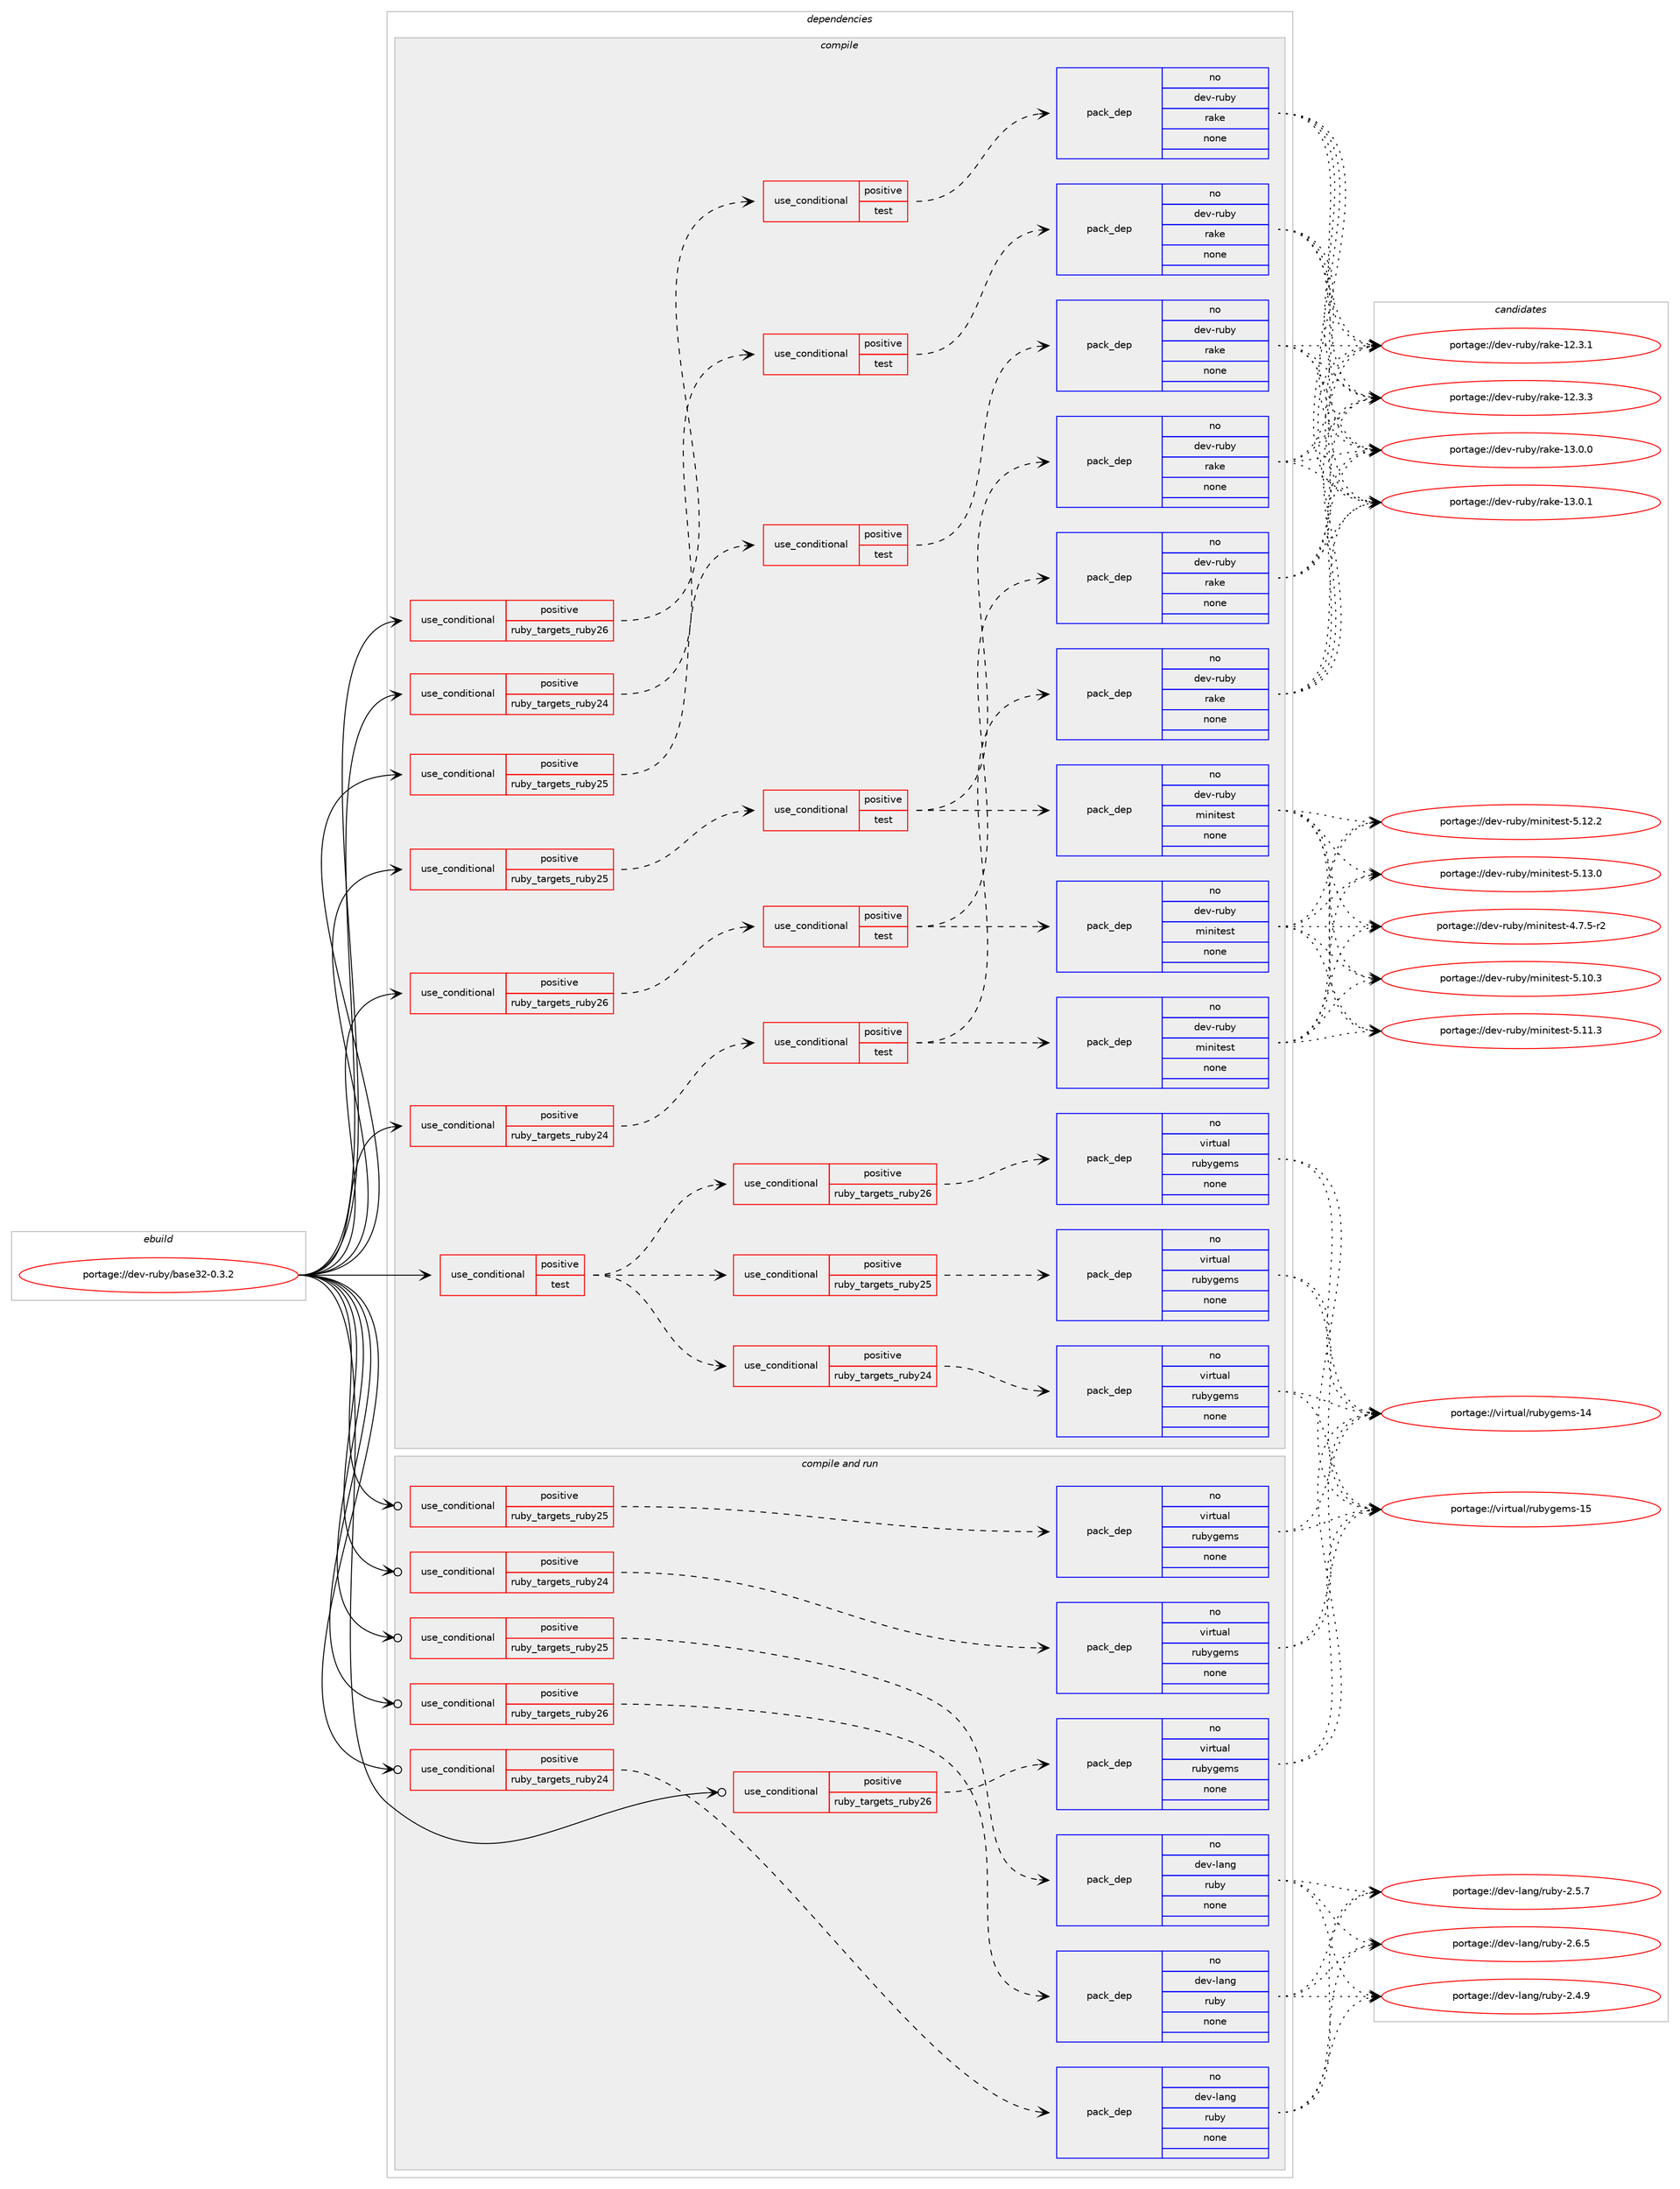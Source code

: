 digraph prolog {

# *************
# Graph options
# *************

newrank=true;
concentrate=true;
compound=true;
graph [rankdir=LR,fontname=Helvetica,fontsize=10,ranksep=1.5];#, ranksep=2.5, nodesep=0.2];
edge  [arrowhead=vee];
node  [fontname=Helvetica,fontsize=10];

# **********
# The ebuild
# **********

subgraph cluster_leftcol {
color=gray;
rank=same;
label=<<i>ebuild</i>>;
id [label="portage://dev-ruby/base32-0.3.2", color=red, width=4, href="../dev-ruby/base32-0.3.2.svg"];
}

# ****************
# The dependencies
# ****************

subgraph cluster_midcol {
color=gray;
label=<<i>dependencies</i>>;
subgraph cluster_compile {
fillcolor="#eeeeee";
style=filled;
label=<<i>compile</i>>;
subgraph cond48096 {
dependency213306 [label=<<TABLE BORDER="0" CELLBORDER="1" CELLSPACING="0" CELLPADDING="4"><TR><TD ROWSPAN="3" CELLPADDING="10">use_conditional</TD></TR><TR><TD>positive</TD></TR><TR><TD>ruby_targets_ruby24</TD></TR></TABLE>>, shape=none, color=red];
subgraph cond48097 {
dependency213307 [label=<<TABLE BORDER="0" CELLBORDER="1" CELLSPACING="0" CELLPADDING="4"><TR><TD ROWSPAN="3" CELLPADDING="10">use_conditional</TD></TR><TR><TD>positive</TD></TR><TR><TD>test</TD></TR></TABLE>>, shape=none, color=red];
subgraph pack161738 {
dependency213308 [label=<<TABLE BORDER="0" CELLBORDER="1" CELLSPACING="0" CELLPADDING="4" WIDTH="220"><TR><TD ROWSPAN="6" CELLPADDING="30">pack_dep</TD></TR><TR><TD WIDTH="110">no</TD></TR><TR><TD>dev-ruby</TD></TR><TR><TD>minitest</TD></TR><TR><TD>none</TD></TR><TR><TD></TD></TR></TABLE>>, shape=none, color=blue];
}
dependency213307:e -> dependency213308:w [weight=20,style="dashed",arrowhead="vee"];
subgraph pack161739 {
dependency213309 [label=<<TABLE BORDER="0" CELLBORDER="1" CELLSPACING="0" CELLPADDING="4" WIDTH="220"><TR><TD ROWSPAN="6" CELLPADDING="30">pack_dep</TD></TR><TR><TD WIDTH="110">no</TD></TR><TR><TD>dev-ruby</TD></TR><TR><TD>rake</TD></TR><TR><TD>none</TD></TR><TR><TD></TD></TR></TABLE>>, shape=none, color=blue];
}
dependency213307:e -> dependency213309:w [weight=20,style="dashed",arrowhead="vee"];
}
dependency213306:e -> dependency213307:w [weight=20,style="dashed",arrowhead="vee"];
}
id:e -> dependency213306:w [weight=20,style="solid",arrowhead="vee"];
subgraph cond48098 {
dependency213310 [label=<<TABLE BORDER="0" CELLBORDER="1" CELLSPACING="0" CELLPADDING="4"><TR><TD ROWSPAN="3" CELLPADDING="10">use_conditional</TD></TR><TR><TD>positive</TD></TR><TR><TD>ruby_targets_ruby24</TD></TR></TABLE>>, shape=none, color=red];
subgraph cond48099 {
dependency213311 [label=<<TABLE BORDER="0" CELLBORDER="1" CELLSPACING="0" CELLPADDING="4"><TR><TD ROWSPAN="3" CELLPADDING="10">use_conditional</TD></TR><TR><TD>positive</TD></TR><TR><TD>test</TD></TR></TABLE>>, shape=none, color=red];
subgraph pack161740 {
dependency213312 [label=<<TABLE BORDER="0" CELLBORDER="1" CELLSPACING="0" CELLPADDING="4" WIDTH="220"><TR><TD ROWSPAN="6" CELLPADDING="30">pack_dep</TD></TR><TR><TD WIDTH="110">no</TD></TR><TR><TD>dev-ruby</TD></TR><TR><TD>rake</TD></TR><TR><TD>none</TD></TR><TR><TD></TD></TR></TABLE>>, shape=none, color=blue];
}
dependency213311:e -> dependency213312:w [weight=20,style="dashed",arrowhead="vee"];
}
dependency213310:e -> dependency213311:w [weight=20,style="dashed",arrowhead="vee"];
}
id:e -> dependency213310:w [weight=20,style="solid",arrowhead="vee"];
subgraph cond48100 {
dependency213313 [label=<<TABLE BORDER="0" CELLBORDER="1" CELLSPACING="0" CELLPADDING="4"><TR><TD ROWSPAN="3" CELLPADDING="10">use_conditional</TD></TR><TR><TD>positive</TD></TR><TR><TD>ruby_targets_ruby25</TD></TR></TABLE>>, shape=none, color=red];
subgraph cond48101 {
dependency213314 [label=<<TABLE BORDER="0" CELLBORDER="1" CELLSPACING="0" CELLPADDING="4"><TR><TD ROWSPAN="3" CELLPADDING="10">use_conditional</TD></TR><TR><TD>positive</TD></TR><TR><TD>test</TD></TR></TABLE>>, shape=none, color=red];
subgraph pack161741 {
dependency213315 [label=<<TABLE BORDER="0" CELLBORDER="1" CELLSPACING="0" CELLPADDING="4" WIDTH="220"><TR><TD ROWSPAN="6" CELLPADDING="30">pack_dep</TD></TR><TR><TD WIDTH="110">no</TD></TR><TR><TD>dev-ruby</TD></TR><TR><TD>minitest</TD></TR><TR><TD>none</TD></TR><TR><TD></TD></TR></TABLE>>, shape=none, color=blue];
}
dependency213314:e -> dependency213315:w [weight=20,style="dashed",arrowhead="vee"];
subgraph pack161742 {
dependency213316 [label=<<TABLE BORDER="0" CELLBORDER="1" CELLSPACING="0" CELLPADDING="4" WIDTH="220"><TR><TD ROWSPAN="6" CELLPADDING="30">pack_dep</TD></TR><TR><TD WIDTH="110">no</TD></TR><TR><TD>dev-ruby</TD></TR><TR><TD>rake</TD></TR><TR><TD>none</TD></TR><TR><TD></TD></TR></TABLE>>, shape=none, color=blue];
}
dependency213314:e -> dependency213316:w [weight=20,style="dashed",arrowhead="vee"];
}
dependency213313:e -> dependency213314:w [weight=20,style="dashed",arrowhead="vee"];
}
id:e -> dependency213313:w [weight=20,style="solid",arrowhead="vee"];
subgraph cond48102 {
dependency213317 [label=<<TABLE BORDER="0" CELLBORDER="1" CELLSPACING="0" CELLPADDING="4"><TR><TD ROWSPAN="3" CELLPADDING="10">use_conditional</TD></TR><TR><TD>positive</TD></TR><TR><TD>ruby_targets_ruby25</TD></TR></TABLE>>, shape=none, color=red];
subgraph cond48103 {
dependency213318 [label=<<TABLE BORDER="0" CELLBORDER="1" CELLSPACING="0" CELLPADDING="4"><TR><TD ROWSPAN="3" CELLPADDING="10">use_conditional</TD></TR><TR><TD>positive</TD></TR><TR><TD>test</TD></TR></TABLE>>, shape=none, color=red];
subgraph pack161743 {
dependency213319 [label=<<TABLE BORDER="0" CELLBORDER="1" CELLSPACING="0" CELLPADDING="4" WIDTH="220"><TR><TD ROWSPAN="6" CELLPADDING="30">pack_dep</TD></TR><TR><TD WIDTH="110">no</TD></TR><TR><TD>dev-ruby</TD></TR><TR><TD>rake</TD></TR><TR><TD>none</TD></TR><TR><TD></TD></TR></TABLE>>, shape=none, color=blue];
}
dependency213318:e -> dependency213319:w [weight=20,style="dashed",arrowhead="vee"];
}
dependency213317:e -> dependency213318:w [weight=20,style="dashed",arrowhead="vee"];
}
id:e -> dependency213317:w [weight=20,style="solid",arrowhead="vee"];
subgraph cond48104 {
dependency213320 [label=<<TABLE BORDER="0" CELLBORDER="1" CELLSPACING="0" CELLPADDING="4"><TR><TD ROWSPAN="3" CELLPADDING="10">use_conditional</TD></TR><TR><TD>positive</TD></TR><TR><TD>ruby_targets_ruby26</TD></TR></TABLE>>, shape=none, color=red];
subgraph cond48105 {
dependency213321 [label=<<TABLE BORDER="0" CELLBORDER="1" CELLSPACING="0" CELLPADDING="4"><TR><TD ROWSPAN="3" CELLPADDING="10">use_conditional</TD></TR><TR><TD>positive</TD></TR><TR><TD>test</TD></TR></TABLE>>, shape=none, color=red];
subgraph pack161744 {
dependency213322 [label=<<TABLE BORDER="0" CELLBORDER="1" CELLSPACING="0" CELLPADDING="4" WIDTH="220"><TR><TD ROWSPAN="6" CELLPADDING="30">pack_dep</TD></TR><TR><TD WIDTH="110">no</TD></TR><TR><TD>dev-ruby</TD></TR><TR><TD>minitest</TD></TR><TR><TD>none</TD></TR><TR><TD></TD></TR></TABLE>>, shape=none, color=blue];
}
dependency213321:e -> dependency213322:w [weight=20,style="dashed",arrowhead="vee"];
subgraph pack161745 {
dependency213323 [label=<<TABLE BORDER="0" CELLBORDER="1" CELLSPACING="0" CELLPADDING="4" WIDTH="220"><TR><TD ROWSPAN="6" CELLPADDING="30">pack_dep</TD></TR><TR><TD WIDTH="110">no</TD></TR><TR><TD>dev-ruby</TD></TR><TR><TD>rake</TD></TR><TR><TD>none</TD></TR><TR><TD></TD></TR></TABLE>>, shape=none, color=blue];
}
dependency213321:e -> dependency213323:w [weight=20,style="dashed",arrowhead="vee"];
}
dependency213320:e -> dependency213321:w [weight=20,style="dashed",arrowhead="vee"];
}
id:e -> dependency213320:w [weight=20,style="solid",arrowhead="vee"];
subgraph cond48106 {
dependency213324 [label=<<TABLE BORDER="0" CELLBORDER="1" CELLSPACING="0" CELLPADDING="4"><TR><TD ROWSPAN="3" CELLPADDING="10">use_conditional</TD></TR><TR><TD>positive</TD></TR><TR><TD>ruby_targets_ruby26</TD></TR></TABLE>>, shape=none, color=red];
subgraph cond48107 {
dependency213325 [label=<<TABLE BORDER="0" CELLBORDER="1" CELLSPACING="0" CELLPADDING="4"><TR><TD ROWSPAN="3" CELLPADDING="10">use_conditional</TD></TR><TR><TD>positive</TD></TR><TR><TD>test</TD></TR></TABLE>>, shape=none, color=red];
subgraph pack161746 {
dependency213326 [label=<<TABLE BORDER="0" CELLBORDER="1" CELLSPACING="0" CELLPADDING="4" WIDTH="220"><TR><TD ROWSPAN="6" CELLPADDING="30">pack_dep</TD></TR><TR><TD WIDTH="110">no</TD></TR><TR><TD>dev-ruby</TD></TR><TR><TD>rake</TD></TR><TR><TD>none</TD></TR><TR><TD></TD></TR></TABLE>>, shape=none, color=blue];
}
dependency213325:e -> dependency213326:w [weight=20,style="dashed",arrowhead="vee"];
}
dependency213324:e -> dependency213325:w [weight=20,style="dashed",arrowhead="vee"];
}
id:e -> dependency213324:w [weight=20,style="solid",arrowhead="vee"];
subgraph cond48108 {
dependency213327 [label=<<TABLE BORDER="0" CELLBORDER="1" CELLSPACING="0" CELLPADDING="4"><TR><TD ROWSPAN="3" CELLPADDING="10">use_conditional</TD></TR><TR><TD>positive</TD></TR><TR><TD>test</TD></TR></TABLE>>, shape=none, color=red];
subgraph cond48109 {
dependency213328 [label=<<TABLE BORDER="0" CELLBORDER="1" CELLSPACING="0" CELLPADDING="4"><TR><TD ROWSPAN="3" CELLPADDING="10">use_conditional</TD></TR><TR><TD>positive</TD></TR><TR><TD>ruby_targets_ruby24</TD></TR></TABLE>>, shape=none, color=red];
subgraph pack161747 {
dependency213329 [label=<<TABLE BORDER="0" CELLBORDER="1" CELLSPACING="0" CELLPADDING="4" WIDTH="220"><TR><TD ROWSPAN="6" CELLPADDING="30">pack_dep</TD></TR><TR><TD WIDTH="110">no</TD></TR><TR><TD>virtual</TD></TR><TR><TD>rubygems</TD></TR><TR><TD>none</TD></TR><TR><TD></TD></TR></TABLE>>, shape=none, color=blue];
}
dependency213328:e -> dependency213329:w [weight=20,style="dashed",arrowhead="vee"];
}
dependency213327:e -> dependency213328:w [weight=20,style="dashed",arrowhead="vee"];
subgraph cond48110 {
dependency213330 [label=<<TABLE BORDER="0" CELLBORDER="1" CELLSPACING="0" CELLPADDING="4"><TR><TD ROWSPAN="3" CELLPADDING="10">use_conditional</TD></TR><TR><TD>positive</TD></TR><TR><TD>ruby_targets_ruby25</TD></TR></TABLE>>, shape=none, color=red];
subgraph pack161748 {
dependency213331 [label=<<TABLE BORDER="0" CELLBORDER="1" CELLSPACING="0" CELLPADDING="4" WIDTH="220"><TR><TD ROWSPAN="6" CELLPADDING="30">pack_dep</TD></TR><TR><TD WIDTH="110">no</TD></TR><TR><TD>virtual</TD></TR><TR><TD>rubygems</TD></TR><TR><TD>none</TD></TR><TR><TD></TD></TR></TABLE>>, shape=none, color=blue];
}
dependency213330:e -> dependency213331:w [weight=20,style="dashed",arrowhead="vee"];
}
dependency213327:e -> dependency213330:w [weight=20,style="dashed",arrowhead="vee"];
subgraph cond48111 {
dependency213332 [label=<<TABLE BORDER="0" CELLBORDER="1" CELLSPACING="0" CELLPADDING="4"><TR><TD ROWSPAN="3" CELLPADDING="10">use_conditional</TD></TR><TR><TD>positive</TD></TR><TR><TD>ruby_targets_ruby26</TD></TR></TABLE>>, shape=none, color=red];
subgraph pack161749 {
dependency213333 [label=<<TABLE BORDER="0" CELLBORDER="1" CELLSPACING="0" CELLPADDING="4" WIDTH="220"><TR><TD ROWSPAN="6" CELLPADDING="30">pack_dep</TD></TR><TR><TD WIDTH="110">no</TD></TR><TR><TD>virtual</TD></TR><TR><TD>rubygems</TD></TR><TR><TD>none</TD></TR><TR><TD></TD></TR></TABLE>>, shape=none, color=blue];
}
dependency213332:e -> dependency213333:w [weight=20,style="dashed",arrowhead="vee"];
}
dependency213327:e -> dependency213332:w [weight=20,style="dashed",arrowhead="vee"];
}
id:e -> dependency213327:w [weight=20,style="solid",arrowhead="vee"];
}
subgraph cluster_compileandrun {
fillcolor="#eeeeee";
style=filled;
label=<<i>compile and run</i>>;
subgraph cond48112 {
dependency213334 [label=<<TABLE BORDER="0" CELLBORDER="1" CELLSPACING="0" CELLPADDING="4"><TR><TD ROWSPAN="3" CELLPADDING="10">use_conditional</TD></TR><TR><TD>positive</TD></TR><TR><TD>ruby_targets_ruby24</TD></TR></TABLE>>, shape=none, color=red];
subgraph pack161750 {
dependency213335 [label=<<TABLE BORDER="0" CELLBORDER="1" CELLSPACING="0" CELLPADDING="4" WIDTH="220"><TR><TD ROWSPAN="6" CELLPADDING="30">pack_dep</TD></TR><TR><TD WIDTH="110">no</TD></TR><TR><TD>dev-lang</TD></TR><TR><TD>ruby</TD></TR><TR><TD>none</TD></TR><TR><TD></TD></TR></TABLE>>, shape=none, color=blue];
}
dependency213334:e -> dependency213335:w [weight=20,style="dashed",arrowhead="vee"];
}
id:e -> dependency213334:w [weight=20,style="solid",arrowhead="odotvee"];
subgraph cond48113 {
dependency213336 [label=<<TABLE BORDER="0" CELLBORDER="1" CELLSPACING="0" CELLPADDING="4"><TR><TD ROWSPAN="3" CELLPADDING="10">use_conditional</TD></TR><TR><TD>positive</TD></TR><TR><TD>ruby_targets_ruby24</TD></TR></TABLE>>, shape=none, color=red];
subgraph pack161751 {
dependency213337 [label=<<TABLE BORDER="0" CELLBORDER="1" CELLSPACING="0" CELLPADDING="4" WIDTH="220"><TR><TD ROWSPAN="6" CELLPADDING="30">pack_dep</TD></TR><TR><TD WIDTH="110">no</TD></TR><TR><TD>virtual</TD></TR><TR><TD>rubygems</TD></TR><TR><TD>none</TD></TR><TR><TD></TD></TR></TABLE>>, shape=none, color=blue];
}
dependency213336:e -> dependency213337:w [weight=20,style="dashed",arrowhead="vee"];
}
id:e -> dependency213336:w [weight=20,style="solid",arrowhead="odotvee"];
subgraph cond48114 {
dependency213338 [label=<<TABLE BORDER="0" CELLBORDER="1" CELLSPACING="0" CELLPADDING="4"><TR><TD ROWSPAN="3" CELLPADDING="10">use_conditional</TD></TR><TR><TD>positive</TD></TR><TR><TD>ruby_targets_ruby25</TD></TR></TABLE>>, shape=none, color=red];
subgraph pack161752 {
dependency213339 [label=<<TABLE BORDER="0" CELLBORDER="1" CELLSPACING="0" CELLPADDING="4" WIDTH="220"><TR><TD ROWSPAN="6" CELLPADDING="30">pack_dep</TD></TR><TR><TD WIDTH="110">no</TD></TR><TR><TD>dev-lang</TD></TR><TR><TD>ruby</TD></TR><TR><TD>none</TD></TR><TR><TD></TD></TR></TABLE>>, shape=none, color=blue];
}
dependency213338:e -> dependency213339:w [weight=20,style="dashed",arrowhead="vee"];
}
id:e -> dependency213338:w [weight=20,style="solid",arrowhead="odotvee"];
subgraph cond48115 {
dependency213340 [label=<<TABLE BORDER="0" CELLBORDER="1" CELLSPACING="0" CELLPADDING="4"><TR><TD ROWSPAN="3" CELLPADDING="10">use_conditional</TD></TR><TR><TD>positive</TD></TR><TR><TD>ruby_targets_ruby25</TD></TR></TABLE>>, shape=none, color=red];
subgraph pack161753 {
dependency213341 [label=<<TABLE BORDER="0" CELLBORDER="1" CELLSPACING="0" CELLPADDING="4" WIDTH="220"><TR><TD ROWSPAN="6" CELLPADDING="30">pack_dep</TD></TR><TR><TD WIDTH="110">no</TD></TR><TR><TD>virtual</TD></TR><TR><TD>rubygems</TD></TR><TR><TD>none</TD></TR><TR><TD></TD></TR></TABLE>>, shape=none, color=blue];
}
dependency213340:e -> dependency213341:w [weight=20,style="dashed",arrowhead="vee"];
}
id:e -> dependency213340:w [weight=20,style="solid",arrowhead="odotvee"];
subgraph cond48116 {
dependency213342 [label=<<TABLE BORDER="0" CELLBORDER="1" CELLSPACING="0" CELLPADDING="4"><TR><TD ROWSPAN="3" CELLPADDING="10">use_conditional</TD></TR><TR><TD>positive</TD></TR><TR><TD>ruby_targets_ruby26</TD></TR></TABLE>>, shape=none, color=red];
subgraph pack161754 {
dependency213343 [label=<<TABLE BORDER="0" CELLBORDER="1" CELLSPACING="0" CELLPADDING="4" WIDTH="220"><TR><TD ROWSPAN="6" CELLPADDING="30">pack_dep</TD></TR><TR><TD WIDTH="110">no</TD></TR><TR><TD>dev-lang</TD></TR><TR><TD>ruby</TD></TR><TR><TD>none</TD></TR><TR><TD></TD></TR></TABLE>>, shape=none, color=blue];
}
dependency213342:e -> dependency213343:w [weight=20,style="dashed",arrowhead="vee"];
}
id:e -> dependency213342:w [weight=20,style="solid",arrowhead="odotvee"];
subgraph cond48117 {
dependency213344 [label=<<TABLE BORDER="0" CELLBORDER="1" CELLSPACING="0" CELLPADDING="4"><TR><TD ROWSPAN="3" CELLPADDING="10">use_conditional</TD></TR><TR><TD>positive</TD></TR><TR><TD>ruby_targets_ruby26</TD></TR></TABLE>>, shape=none, color=red];
subgraph pack161755 {
dependency213345 [label=<<TABLE BORDER="0" CELLBORDER="1" CELLSPACING="0" CELLPADDING="4" WIDTH="220"><TR><TD ROWSPAN="6" CELLPADDING="30">pack_dep</TD></TR><TR><TD WIDTH="110">no</TD></TR><TR><TD>virtual</TD></TR><TR><TD>rubygems</TD></TR><TR><TD>none</TD></TR><TR><TD></TD></TR></TABLE>>, shape=none, color=blue];
}
dependency213344:e -> dependency213345:w [weight=20,style="dashed",arrowhead="vee"];
}
id:e -> dependency213344:w [weight=20,style="solid",arrowhead="odotvee"];
}
subgraph cluster_run {
fillcolor="#eeeeee";
style=filled;
label=<<i>run</i>>;
}
}

# **************
# The candidates
# **************

subgraph cluster_choices {
rank=same;
color=gray;
label=<<i>candidates</i>>;

subgraph choice161738 {
color=black;
nodesep=1;
choiceportage1001011184511411798121471091051101051161011151164552465546534511450 [label="portage://dev-ruby/minitest-4.7.5-r2", color=red, width=4,href="../dev-ruby/minitest-4.7.5-r2.svg"];
choiceportage10010111845114117981214710910511010511610111511645534649484651 [label="portage://dev-ruby/minitest-5.10.3", color=red, width=4,href="../dev-ruby/minitest-5.10.3.svg"];
choiceportage10010111845114117981214710910511010511610111511645534649494651 [label="portage://dev-ruby/minitest-5.11.3", color=red, width=4,href="../dev-ruby/minitest-5.11.3.svg"];
choiceportage10010111845114117981214710910511010511610111511645534649504650 [label="portage://dev-ruby/minitest-5.12.2", color=red, width=4,href="../dev-ruby/minitest-5.12.2.svg"];
choiceportage10010111845114117981214710910511010511610111511645534649514648 [label="portage://dev-ruby/minitest-5.13.0", color=red, width=4,href="../dev-ruby/minitest-5.13.0.svg"];
dependency213308:e -> choiceportage1001011184511411798121471091051101051161011151164552465546534511450:w [style=dotted,weight="100"];
dependency213308:e -> choiceportage10010111845114117981214710910511010511610111511645534649484651:w [style=dotted,weight="100"];
dependency213308:e -> choiceportage10010111845114117981214710910511010511610111511645534649494651:w [style=dotted,weight="100"];
dependency213308:e -> choiceportage10010111845114117981214710910511010511610111511645534649504650:w [style=dotted,weight="100"];
dependency213308:e -> choiceportage10010111845114117981214710910511010511610111511645534649514648:w [style=dotted,weight="100"];
}
subgraph choice161739 {
color=black;
nodesep=1;
choiceportage1001011184511411798121471149710710145495046514649 [label="portage://dev-ruby/rake-12.3.1", color=red, width=4,href="../dev-ruby/rake-12.3.1.svg"];
choiceportage1001011184511411798121471149710710145495046514651 [label="portage://dev-ruby/rake-12.3.3", color=red, width=4,href="../dev-ruby/rake-12.3.3.svg"];
choiceportage1001011184511411798121471149710710145495146484648 [label="portage://dev-ruby/rake-13.0.0", color=red, width=4,href="../dev-ruby/rake-13.0.0.svg"];
choiceportage1001011184511411798121471149710710145495146484649 [label="portage://dev-ruby/rake-13.0.1", color=red, width=4,href="../dev-ruby/rake-13.0.1.svg"];
dependency213309:e -> choiceportage1001011184511411798121471149710710145495046514649:w [style=dotted,weight="100"];
dependency213309:e -> choiceportage1001011184511411798121471149710710145495046514651:w [style=dotted,weight="100"];
dependency213309:e -> choiceportage1001011184511411798121471149710710145495146484648:w [style=dotted,weight="100"];
dependency213309:e -> choiceportage1001011184511411798121471149710710145495146484649:w [style=dotted,weight="100"];
}
subgraph choice161740 {
color=black;
nodesep=1;
choiceportage1001011184511411798121471149710710145495046514649 [label="portage://dev-ruby/rake-12.3.1", color=red, width=4,href="../dev-ruby/rake-12.3.1.svg"];
choiceportage1001011184511411798121471149710710145495046514651 [label="portage://dev-ruby/rake-12.3.3", color=red, width=4,href="../dev-ruby/rake-12.3.3.svg"];
choiceportage1001011184511411798121471149710710145495146484648 [label="portage://dev-ruby/rake-13.0.0", color=red, width=4,href="../dev-ruby/rake-13.0.0.svg"];
choiceportage1001011184511411798121471149710710145495146484649 [label="portage://dev-ruby/rake-13.0.1", color=red, width=4,href="../dev-ruby/rake-13.0.1.svg"];
dependency213312:e -> choiceportage1001011184511411798121471149710710145495046514649:w [style=dotted,weight="100"];
dependency213312:e -> choiceportage1001011184511411798121471149710710145495046514651:w [style=dotted,weight="100"];
dependency213312:e -> choiceportage1001011184511411798121471149710710145495146484648:w [style=dotted,weight="100"];
dependency213312:e -> choiceportage1001011184511411798121471149710710145495146484649:w [style=dotted,weight="100"];
}
subgraph choice161741 {
color=black;
nodesep=1;
choiceportage1001011184511411798121471091051101051161011151164552465546534511450 [label="portage://dev-ruby/minitest-4.7.5-r2", color=red, width=4,href="../dev-ruby/minitest-4.7.5-r2.svg"];
choiceportage10010111845114117981214710910511010511610111511645534649484651 [label="portage://dev-ruby/minitest-5.10.3", color=red, width=4,href="../dev-ruby/minitest-5.10.3.svg"];
choiceportage10010111845114117981214710910511010511610111511645534649494651 [label="portage://dev-ruby/minitest-5.11.3", color=red, width=4,href="../dev-ruby/minitest-5.11.3.svg"];
choiceportage10010111845114117981214710910511010511610111511645534649504650 [label="portage://dev-ruby/minitest-5.12.2", color=red, width=4,href="../dev-ruby/minitest-5.12.2.svg"];
choiceportage10010111845114117981214710910511010511610111511645534649514648 [label="portage://dev-ruby/minitest-5.13.0", color=red, width=4,href="../dev-ruby/minitest-5.13.0.svg"];
dependency213315:e -> choiceportage1001011184511411798121471091051101051161011151164552465546534511450:w [style=dotted,weight="100"];
dependency213315:e -> choiceportage10010111845114117981214710910511010511610111511645534649484651:w [style=dotted,weight="100"];
dependency213315:e -> choiceportage10010111845114117981214710910511010511610111511645534649494651:w [style=dotted,weight="100"];
dependency213315:e -> choiceportage10010111845114117981214710910511010511610111511645534649504650:w [style=dotted,weight="100"];
dependency213315:e -> choiceportage10010111845114117981214710910511010511610111511645534649514648:w [style=dotted,weight="100"];
}
subgraph choice161742 {
color=black;
nodesep=1;
choiceportage1001011184511411798121471149710710145495046514649 [label="portage://dev-ruby/rake-12.3.1", color=red, width=4,href="../dev-ruby/rake-12.3.1.svg"];
choiceportage1001011184511411798121471149710710145495046514651 [label="portage://dev-ruby/rake-12.3.3", color=red, width=4,href="../dev-ruby/rake-12.3.3.svg"];
choiceportage1001011184511411798121471149710710145495146484648 [label="portage://dev-ruby/rake-13.0.0", color=red, width=4,href="../dev-ruby/rake-13.0.0.svg"];
choiceportage1001011184511411798121471149710710145495146484649 [label="portage://dev-ruby/rake-13.0.1", color=red, width=4,href="../dev-ruby/rake-13.0.1.svg"];
dependency213316:e -> choiceportage1001011184511411798121471149710710145495046514649:w [style=dotted,weight="100"];
dependency213316:e -> choiceportage1001011184511411798121471149710710145495046514651:w [style=dotted,weight="100"];
dependency213316:e -> choiceportage1001011184511411798121471149710710145495146484648:w [style=dotted,weight="100"];
dependency213316:e -> choiceportage1001011184511411798121471149710710145495146484649:w [style=dotted,weight="100"];
}
subgraph choice161743 {
color=black;
nodesep=1;
choiceportage1001011184511411798121471149710710145495046514649 [label="portage://dev-ruby/rake-12.3.1", color=red, width=4,href="../dev-ruby/rake-12.3.1.svg"];
choiceportage1001011184511411798121471149710710145495046514651 [label="portage://dev-ruby/rake-12.3.3", color=red, width=4,href="../dev-ruby/rake-12.3.3.svg"];
choiceportage1001011184511411798121471149710710145495146484648 [label="portage://dev-ruby/rake-13.0.0", color=red, width=4,href="../dev-ruby/rake-13.0.0.svg"];
choiceportage1001011184511411798121471149710710145495146484649 [label="portage://dev-ruby/rake-13.0.1", color=red, width=4,href="../dev-ruby/rake-13.0.1.svg"];
dependency213319:e -> choiceportage1001011184511411798121471149710710145495046514649:w [style=dotted,weight="100"];
dependency213319:e -> choiceportage1001011184511411798121471149710710145495046514651:w [style=dotted,weight="100"];
dependency213319:e -> choiceportage1001011184511411798121471149710710145495146484648:w [style=dotted,weight="100"];
dependency213319:e -> choiceportage1001011184511411798121471149710710145495146484649:w [style=dotted,weight="100"];
}
subgraph choice161744 {
color=black;
nodesep=1;
choiceportage1001011184511411798121471091051101051161011151164552465546534511450 [label="portage://dev-ruby/minitest-4.7.5-r2", color=red, width=4,href="../dev-ruby/minitest-4.7.5-r2.svg"];
choiceportage10010111845114117981214710910511010511610111511645534649484651 [label="portage://dev-ruby/minitest-5.10.3", color=red, width=4,href="../dev-ruby/minitest-5.10.3.svg"];
choiceportage10010111845114117981214710910511010511610111511645534649494651 [label="portage://dev-ruby/minitest-5.11.3", color=red, width=4,href="../dev-ruby/minitest-5.11.3.svg"];
choiceportage10010111845114117981214710910511010511610111511645534649504650 [label="portage://dev-ruby/minitest-5.12.2", color=red, width=4,href="../dev-ruby/minitest-5.12.2.svg"];
choiceportage10010111845114117981214710910511010511610111511645534649514648 [label="portage://dev-ruby/minitest-5.13.0", color=red, width=4,href="../dev-ruby/minitest-5.13.0.svg"];
dependency213322:e -> choiceportage1001011184511411798121471091051101051161011151164552465546534511450:w [style=dotted,weight="100"];
dependency213322:e -> choiceportage10010111845114117981214710910511010511610111511645534649484651:w [style=dotted,weight="100"];
dependency213322:e -> choiceportage10010111845114117981214710910511010511610111511645534649494651:w [style=dotted,weight="100"];
dependency213322:e -> choiceportage10010111845114117981214710910511010511610111511645534649504650:w [style=dotted,weight="100"];
dependency213322:e -> choiceportage10010111845114117981214710910511010511610111511645534649514648:w [style=dotted,weight="100"];
}
subgraph choice161745 {
color=black;
nodesep=1;
choiceportage1001011184511411798121471149710710145495046514649 [label="portage://dev-ruby/rake-12.3.1", color=red, width=4,href="../dev-ruby/rake-12.3.1.svg"];
choiceportage1001011184511411798121471149710710145495046514651 [label="portage://dev-ruby/rake-12.3.3", color=red, width=4,href="../dev-ruby/rake-12.3.3.svg"];
choiceportage1001011184511411798121471149710710145495146484648 [label="portage://dev-ruby/rake-13.0.0", color=red, width=4,href="../dev-ruby/rake-13.0.0.svg"];
choiceportage1001011184511411798121471149710710145495146484649 [label="portage://dev-ruby/rake-13.0.1", color=red, width=4,href="../dev-ruby/rake-13.0.1.svg"];
dependency213323:e -> choiceportage1001011184511411798121471149710710145495046514649:w [style=dotted,weight="100"];
dependency213323:e -> choiceportage1001011184511411798121471149710710145495046514651:w [style=dotted,weight="100"];
dependency213323:e -> choiceportage1001011184511411798121471149710710145495146484648:w [style=dotted,weight="100"];
dependency213323:e -> choiceportage1001011184511411798121471149710710145495146484649:w [style=dotted,weight="100"];
}
subgraph choice161746 {
color=black;
nodesep=1;
choiceportage1001011184511411798121471149710710145495046514649 [label="portage://dev-ruby/rake-12.3.1", color=red, width=4,href="../dev-ruby/rake-12.3.1.svg"];
choiceportage1001011184511411798121471149710710145495046514651 [label="portage://dev-ruby/rake-12.3.3", color=red, width=4,href="../dev-ruby/rake-12.3.3.svg"];
choiceportage1001011184511411798121471149710710145495146484648 [label="portage://dev-ruby/rake-13.0.0", color=red, width=4,href="../dev-ruby/rake-13.0.0.svg"];
choiceportage1001011184511411798121471149710710145495146484649 [label="portage://dev-ruby/rake-13.0.1", color=red, width=4,href="../dev-ruby/rake-13.0.1.svg"];
dependency213326:e -> choiceportage1001011184511411798121471149710710145495046514649:w [style=dotted,weight="100"];
dependency213326:e -> choiceportage1001011184511411798121471149710710145495046514651:w [style=dotted,weight="100"];
dependency213326:e -> choiceportage1001011184511411798121471149710710145495146484648:w [style=dotted,weight="100"];
dependency213326:e -> choiceportage1001011184511411798121471149710710145495146484649:w [style=dotted,weight="100"];
}
subgraph choice161747 {
color=black;
nodesep=1;
choiceportage118105114116117971084711411798121103101109115454952 [label="portage://virtual/rubygems-14", color=red, width=4,href="../virtual/rubygems-14.svg"];
choiceportage118105114116117971084711411798121103101109115454953 [label="portage://virtual/rubygems-15", color=red, width=4,href="../virtual/rubygems-15.svg"];
dependency213329:e -> choiceportage118105114116117971084711411798121103101109115454952:w [style=dotted,weight="100"];
dependency213329:e -> choiceportage118105114116117971084711411798121103101109115454953:w [style=dotted,weight="100"];
}
subgraph choice161748 {
color=black;
nodesep=1;
choiceportage118105114116117971084711411798121103101109115454952 [label="portage://virtual/rubygems-14", color=red, width=4,href="../virtual/rubygems-14.svg"];
choiceportage118105114116117971084711411798121103101109115454953 [label="portage://virtual/rubygems-15", color=red, width=4,href="../virtual/rubygems-15.svg"];
dependency213331:e -> choiceportage118105114116117971084711411798121103101109115454952:w [style=dotted,weight="100"];
dependency213331:e -> choiceportage118105114116117971084711411798121103101109115454953:w [style=dotted,weight="100"];
}
subgraph choice161749 {
color=black;
nodesep=1;
choiceportage118105114116117971084711411798121103101109115454952 [label="portage://virtual/rubygems-14", color=red, width=4,href="../virtual/rubygems-14.svg"];
choiceportage118105114116117971084711411798121103101109115454953 [label="portage://virtual/rubygems-15", color=red, width=4,href="../virtual/rubygems-15.svg"];
dependency213333:e -> choiceportage118105114116117971084711411798121103101109115454952:w [style=dotted,weight="100"];
dependency213333:e -> choiceportage118105114116117971084711411798121103101109115454953:w [style=dotted,weight="100"];
}
subgraph choice161750 {
color=black;
nodesep=1;
choiceportage10010111845108971101034711411798121455046524657 [label="portage://dev-lang/ruby-2.4.9", color=red, width=4,href="../dev-lang/ruby-2.4.9.svg"];
choiceportage10010111845108971101034711411798121455046534655 [label="portage://dev-lang/ruby-2.5.7", color=red, width=4,href="../dev-lang/ruby-2.5.7.svg"];
choiceportage10010111845108971101034711411798121455046544653 [label="portage://dev-lang/ruby-2.6.5", color=red, width=4,href="../dev-lang/ruby-2.6.5.svg"];
dependency213335:e -> choiceportage10010111845108971101034711411798121455046524657:w [style=dotted,weight="100"];
dependency213335:e -> choiceportage10010111845108971101034711411798121455046534655:w [style=dotted,weight="100"];
dependency213335:e -> choiceportage10010111845108971101034711411798121455046544653:w [style=dotted,weight="100"];
}
subgraph choice161751 {
color=black;
nodesep=1;
choiceportage118105114116117971084711411798121103101109115454952 [label="portage://virtual/rubygems-14", color=red, width=4,href="../virtual/rubygems-14.svg"];
choiceportage118105114116117971084711411798121103101109115454953 [label="portage://virtual/rubygems-15", color=red, width=4,href="../virtual/rubygems-15.svg"];
dependency213337:e -> choiceportage118105114116117971084711411798121103101109115454952:w [style=dotted,weight="100"];
dependency213337:e -> choiceportage118105114116117971084711411798121103101109115454953:w [style=dotted,weight="100"];
}
subgraph choice161752 {
color=black;
nodesep=1;
choiceportage10010111845108971101034711411798121455046524657 [label="portage://dev-lang/ruby-2.4.9", color=red, width=4,href="../dev-lang/ruby-2.4.9.svg"];
choiceportage10010111845108971101034711411798121455046534655 [label="portage://dev-lang/ruby-2.5.7", color=red, width=4,href="../dev-lang/ruby-2.5.7.svg"];
choiceportage10010111845108971101034711411798121455046544653 [label="portage://dev-lang/ruby-2.6.5", color=red, width=4,href="../dev-lang/ruby-2.6.5.svg"];
dependency213339:e -> choiceportage10010111845108971101034711411798121455046524657:w [style=dotted,weight="100"];
dependency213339:e -> choiceportage10010111845108971101034711411798121455046534655:w [style=dotted,weight="100"];
dependency213339:e -> choiceportage10010111845108971101034711411798121455046544653:w [style=dotted,weight="100"];
}
subgraph choice161753 {
color=black;
nodesep=1;
choiceportage118105114116117971084711411798121103101109115454952 [label="portage://virtual/rubygems-14", color=red, width=4,href="../virtual/rubygems-14.svg"];
choiceportage118105114116117971084711411798121103101109115454953 [label="portage://virtual/rubygems-15", color=red, width=4,href="../virtual/rubygems-15.svg"];
dependency213341:e -> choiceportage118105114116117971084711411798121103101109115454952:w [style=dotted,weight="100"];
dependency213341:e -> choiceportage118105114116117971084711411798121103101109115454953:w [style=dotted,weight="100"];
}
subgraph choice161754 {
color=black;
nodesep=1;
choiceportage10010111845108971101034711411798121455046524657 [label="portage://dev-lang/ruby-2.4.9", color=red, width=4,href="../dev-lang/ruby-2.4.9.svg"];
choiceportage10010111845108971101034711411798121455046534655 [label="portage://dev-lang/ruby-2.5.7", color=red, width=4,href="../dev-lang/ruby-2.5.7.svg"];
choiceportage10010111845108971101034711411798121455046544653 [label="portage://dev-lang/ruby-2.6.5", color=red, width=4,href="../dev-lang/ruby-2.6.5.svg"];
dependency213343:e -> choiceportage10010111845108971101034711411798121455046524657:w [style=dotted,weight="100"];
dependency213343:e -> choiceportage10010111845108971101034711411798121455046534655:w [style=dotted,weight="100"];
dependency213343:e -> choiceportage10010111845108971101034711411798121455046544653:w [style=dotted,weight="100"];
}
subgraph choice161755 {
color=black;
nodesep=1;
choiceportage118105114116117971084711411798121103101109115454952 [label="portage://virtual/rubygems-14", color=red, width=4,href="../virtual/rubygems-14.svg"];
choiceportage118105114116117971084711411798121103101109115454953 [label="portage://virtual/rubygems-15", color=red, width=4,href="../virtual/rubygems-15.svg"];
dependency213345:e -> choiceportage118105114116117971084711411798121103101109115454952:w [style=dotted,weight="100"];
dependency213345:e -> choiceportage118105114116117971084711411798121103101109115454953:w [style=dotted,weight="100"];
}
}

}
